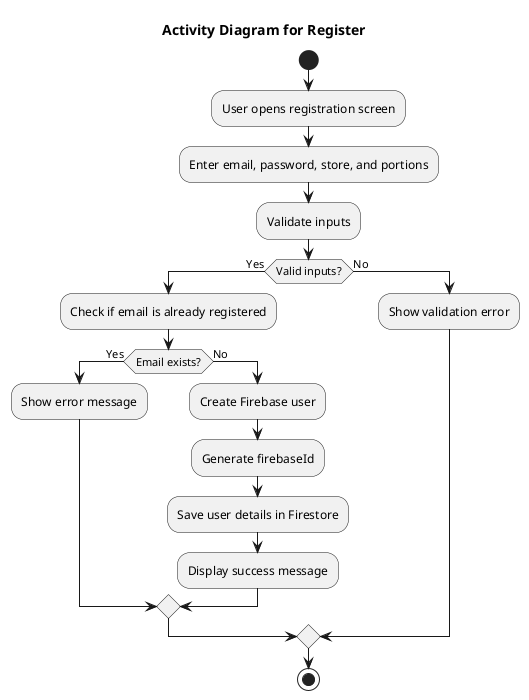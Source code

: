 @startuml
title Activity Diagram for Register
start

:User opens registration screen;

:Enter email, password, store, and portions;
:Validate inputs;

if (Valid inputs?) then (Yes)
    :Check if email is already registered;

    if (Email exists?) then (Yes)
        :Show error message;
    else (No)
        :Create Firebase user;
        :Generate firebaseId;
        :Save user details in Firestore;
        :Display success message;
    endif
else (No)
    :Show validation error;
endif

stop
@enduml
